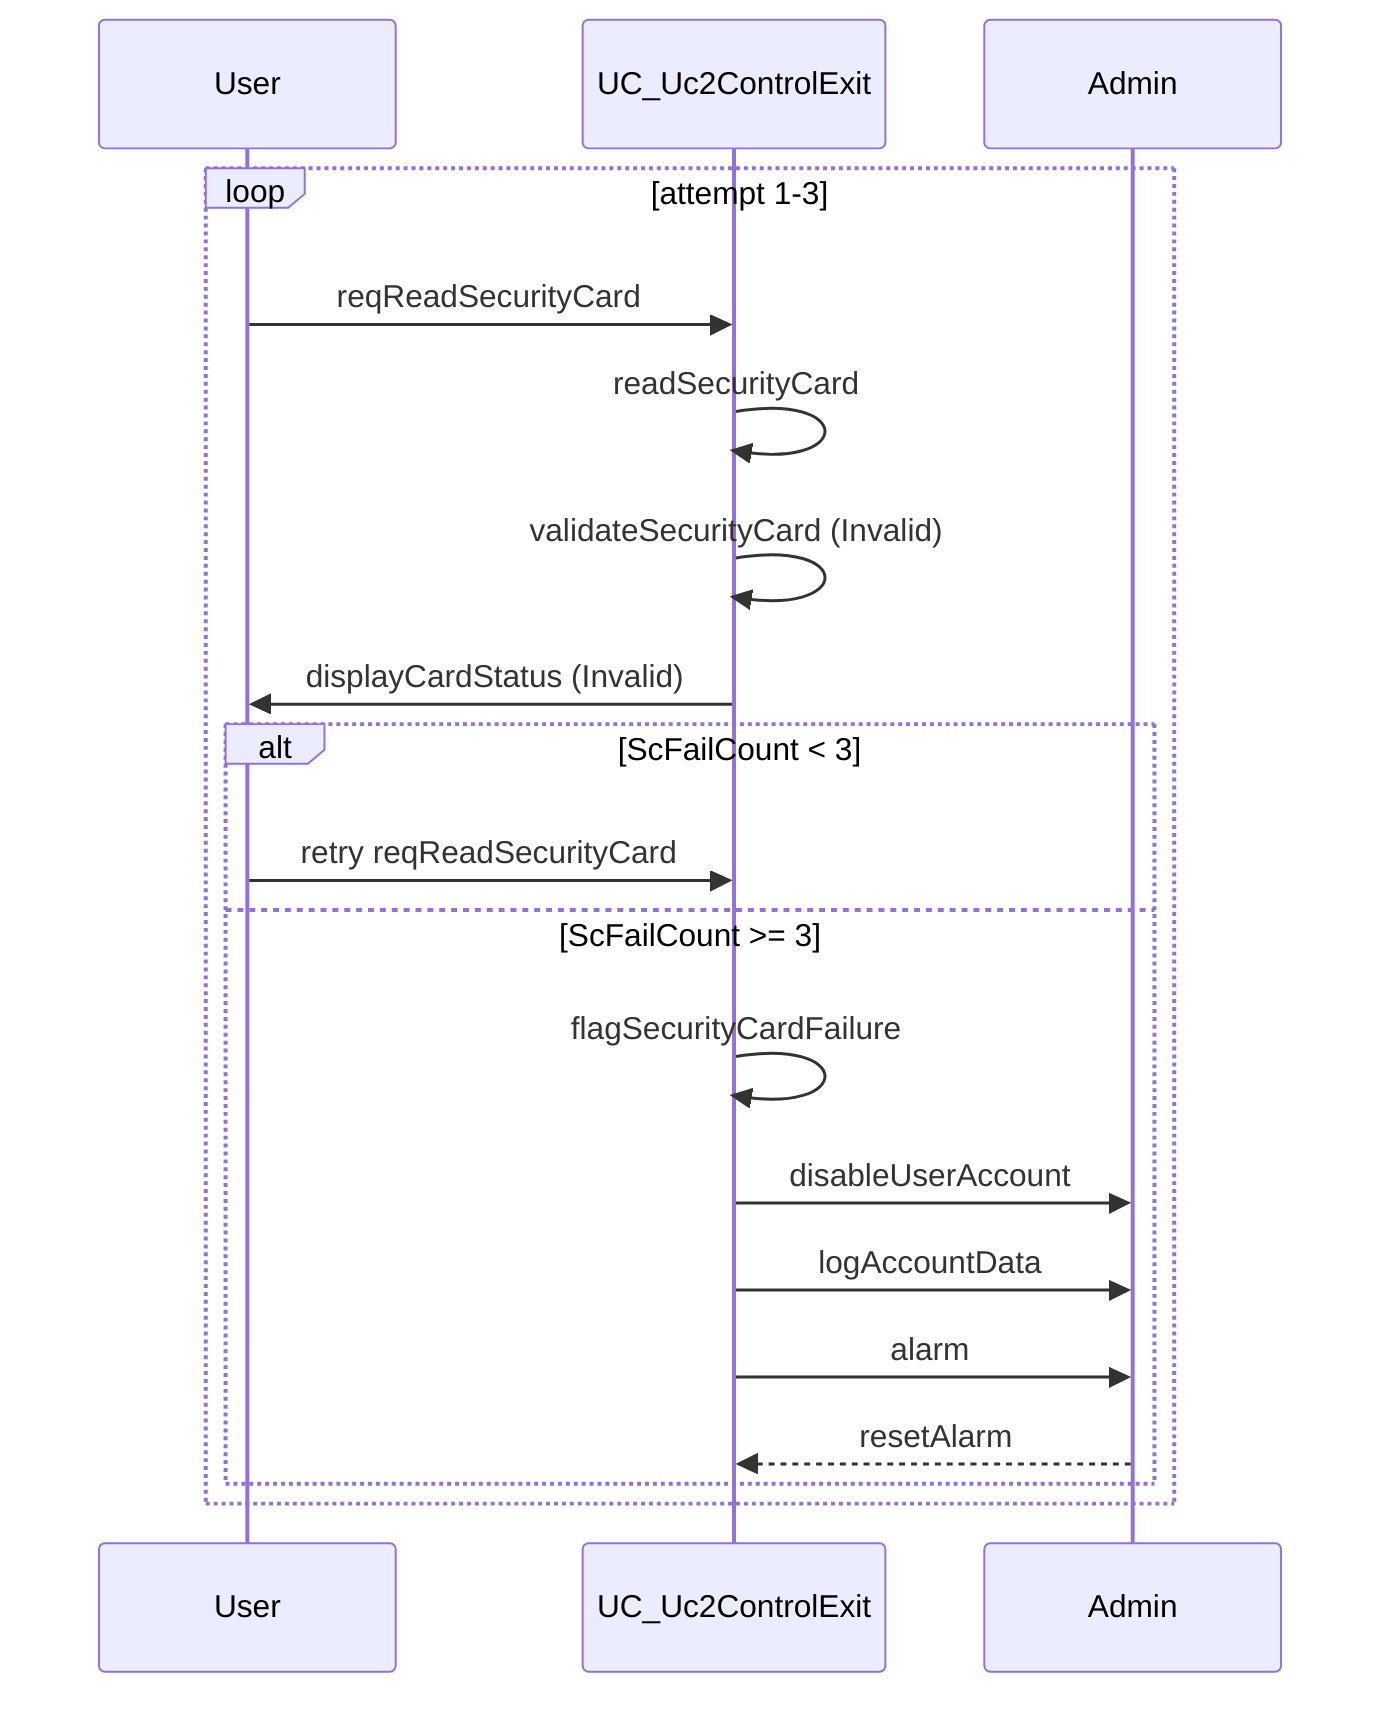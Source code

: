sequenceDiagram
    participant User
    participant System as UC_Uc2ControlExit
    participant Admin

    loop attempt 1-3
        User  ->> System  : reqReadSecurityCard
        System ->> System : readSecurityCard
        System ->> System : validateSecurityCard  (Invalid)
        System ->> User   : displayCardStatus     (Invalid)

        alt ScFailCount < 3
            User ->> System : retry reqReadSecurityCard
        else ScFailCount >= 3
            System ->> System : flagSecurityCardFailure
            System ->> Admin  : disableUserAccount
            System ->> Admin  : logAccountData
            System ->> Admin  : alarm
            Admin  -->> System : resetAlarm
        end
    end